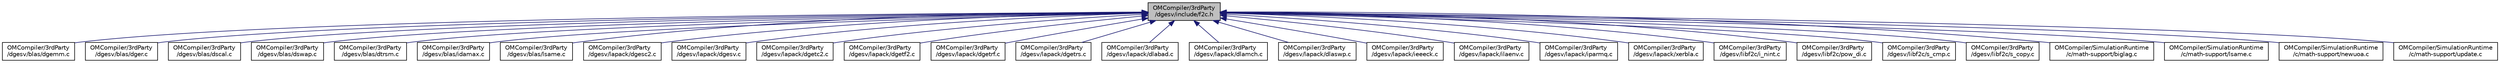 digraph "OMCompiler/3rdParty/dgesv/include/f2c.h"
{
  edge [fontname="Helvetica",fontsize="10",labelfontname="Helvetica",labelfontsize="10"];
  node [fontname="Helvetica",fontsize="10",shape=record];
  Node2 [label="OMCompiler/3rdParty\l/dgesv/include/f2c.h",height=0.2,width=0.4,color="black", fillcolor="grey75", style="filled", fontcolor="black"];
  Node2 -> Node3 [dir="back",color="midnightblue",fontsize="10",style="solid",fontname="Helvetica"];
  Node3 [label="OMCompiler/3rdParty\l/dgesv/blas/dgemm.c",height=0.2,width=0.4,color="black", fillcolor="white", style="filled",URL="$db/ded/dgemm_8c.html"];
  Node2 -> Node4 [dir="back",color="midnightblue",fontsize="10",style="solid",fontname="Helvetica"];
  Node4 [label="OMCompiler/3rdParty\l/dgesv/blas/dger.c",height=0.2,width=0.4,color="black", fillcolor="white", style="filled",URL="$d4/dd4/dger_8c.html"];
  Node2 -> Node5 [dir="back",color="midnightblue",fontsize="10",style="solid",fontname="Helvetica"];
  Node5 [label="OMCompiler/3rdParty\l/dgesv/blas/dscal.c",height=0.2,width=0.4,color="black", fillcolor="white", style="filled",URL="$da/d8d/dscal_8c.html"];
  Node2 -> Node6 [dir="back",color="midnightblue",fontsize="10",style="solid",fontname="Helvetica"];
  Node6 [label="OMCompiler/3rdParty\l/dgesv/blas/dswap.c",height=0.2,width=0.4,color="black", fillcolor="white", style="filled",URL="$d6/de5/dswap_8c.html"];
  Node2 -> Node7 [dir="back",color="midnightblue",fontsize="10",style="solid",fontname="Helvetica"];
  Node7 [label="OMCompiler/3rdParty\l/dgesv/blas/dtrsm.c",height=0.2,width=0.4,color="black", fillcolor="white", style="filled",URL="$db/d6e/dtrsm_8c.html"];
  Node2 -> Node8 [dir="back",color="midnightblue",fontsize="10",style="solid",fontname="Helvetica"];
  Node8 [label="OMCompiler/3rdParty\l/dgesv/blas/idamax.c",height=0.2,width=0.4,color="black", fillcolor="white", style="filled",URL="$dd/d91/idamax_8c.html"];
  Node2 -> Node9 [dir="back",color="midnightblue",fontsize="10",style="solid",fontname="Helvetica"];
  Node9 [label="OMCompiler/3rdParty\l/dgesv/blas/lsame.c",height=0.2,width=0.4,color="black", fillcolor="white", style="filled",URL="$dc/d69/3rd_party_2dgesv_2blas_2lsame_8c.html"];
  Node2 -> Node10 [dir="back",color="midnightblue",fontsize="10",style="solid",fontname="Helvetica"];
  Node10 [label="OMCompiler/3rdParty\l/dgesv/lapack/dgesc2.c",height=0.2,width=0.4,color="black", fillcolor="white", style="filled",URL="$d7/dfd/dgesc2_8c.html"];
  Node2 -> Node11 [dir="back",color="midnightblue",fontsize="10",style="solid",fontname="Helvetica"];
  Node11 [label="OMCompiler/3rdParty\l/dgesv/lapack/dgesv.c",height=0.2,width=0.4,color="black", fillcolor="white", style="filled",URL="$d4/d9e/dgesv_8c.html"];
  Node2 -> Node12 [dir="back",color="midnightblue",fontsize="10",style="solid",fontname="Helvetica"];
  Node12 [label="OMCompiler/3rdParty\l/dgesv/lapack/dgetc2.c",height=0.2,width=0.4,color="black", fillcolor="white", style="filled",URL="$da/dbe/dgetc2_8c.html"];
  Node2 -> Node13 [dir="back",color="midnightblue",fontsize="10",style="solid",fontname="Helvetica"];
  Node13 [label="OMCompiler/3rdParty\l/dgesv/lapack/dgetf2.c",height=0.2,width=0.4,color="black", fillcolor="white", style="filled",URL="$d5/db6/dgetf2_8c.html"];
  Node2 -> Node14 [dir="back",color="midnightblue",fontsize="10",style="solid",fontname="Helvetica"];
  Node14 [label="OMCompiler/3rdParty\l/dgesv/lapack/dgetrf.c",height=0.2,width=0.4,color="black", fillcolor="white", style="filled",URL="$d9/d7d/dgetrf_8c.html"];
  Node2 -> Node15 [dir="back",color="midnightblue",fontsize="10",style="solid",fontname="Helvetica"];
  Node15 [label="OMCompiler/3rdParty\l/dgesv/lapack/dgetrs.c",height=0.2,width=0.4,color="black", fillcolor="white", style="filled",URL="$db/d82/dgetrs_8c.html"];
  Node2 -> Node16 [dir="back",color="midnightblue",fontsize="10",style="solid",fontname="Helvetica"];
  Node16 [label="OMCompiler/3rdParty\l/dgesv/lapack/dlabad.c",height=0.2,width=0.4,color="black", fillcolor="white", style="filled",URL="$d2/df3/dlabad_8c.html"];
  Node2 -> Node17 [dir="back",color="midnightblue",fontsize="10",style="solid",fontname="Helvetica"];
  Node17 [label="OMCompiler/3rdParty\l/dgesv/lapack/dlamch.c",height=0.2,width=0.4,color="black", fillcolor="white", style="filled",URL="$de/dec/dlamch_8c.html"];
  Node2 -> Node18 [dir="back",color="midnightblue",fontsize="10",style="solid",fontname="Helvetica"];
  Node18 [label="OMCompiler/3rdParty\l/dgesv/lapack/dlaswp.c",height=0.2,width=0.4,color="black", fillcolor="white", style="filled",URL="$d9/dc6/dlaswp_8c.html"];
  Node2 -> Node19 [dir="back",color="midnightblue",fontsize="10",style="solid",fontname="Helvetica"];
  Node19 [label="OMCompiler/3rdParty\l/dgesv/lapack/ieeeck.c",height=0.2,width=0.4,color="black", fillcolor="white", style="filled",URL="$de/ddf/ieeeck_8c.html"];
  Node2 -> Node20 [dir="back",color="midnightblue",fontsize="10",style="solid",fontname="Helvetica"];
  Node20 [label="OMCompiler/3rdParty\l/dgesv/lapack/ilaenv.c",height=0.2,width=0.4,color="black", fillcolor="white", style="filled",URL="$df/dd7/ilaenv_8c.html"];
  Node2 -> Node21 [dir="back",color="midnightblue",fontsize="10",style="solid",fontname="Helvetica"];
  Node21 [label="OMCompiler/3rdParty\l/dgesv/lapack/iparmq.c",height=0.2,width=0.4,color="black", fillcolor="white", style="filled",URL="$de/de3/iparmq_8c.html"];
  Node2 -> Node22 [dir="back",color="midnightblue",fontsize="10",style="solid",fontname="Helvetica"];
  Node22 [label="OMCompiler/3rdParty\l/dgesv/lapack/xerbla.c",height=0.2,width=0.4,color="black", fillcolor="white", style="filled",URL="$db/d8c/dgesv_2lapack_2xerbla_8c.html"];
  Node2 -> Node23 [dir="back",color="midnightblue",fontsize="10",style="solid",fontname="Helvetica"];
  Node23 [label="OMCompiler/3rdParty\l/dgesv/libf2c/i_nint.c",height=0.2,width=0.4,color="black", fillcolor="white", style="filled",URL="$d3/dc4/i__nint_8c.html"];
  Node2 -> Node24 [dir="back",color="midnightblue",fontsize="10",style="solid",fontname="Helvetica"];
  Node24 [label="OMCompiler/3rdParty\l/dgesv/libf2c/pow_di.c",height=0.2,width=0.4,color="black", fillcolor="white", style="filled",URL="$d6/dbe/pow__di_8c.html"];
  Node2 -> Node25 [dir="back",color="midnightblue",fontsize="10",style="solid",fontname="Helvetica"];
  Node25 [label="OMCompiler/3rdParty\l/dgesv/libf2c/s_cmp.c",height=0.2,width=0.4,color="black", fillcolor="white", style="filled",URL="$db/d65/s__cmp_8c.html"];
  Node2 -> Node26 [dir="back",color="midnightblue",fontsize="10",style="solid",fontname="Helvetica"];
  Node26 [label="OMCompiler/3rdParty\l/dgesv/libf2c/s_copy.c",height=0.2,width=0.4,color="black", fillcolor="white", style="filled",URL="$d6/df4/s__copy_8c.html"];
  Node2 -> Node27 [dir="back",color="midnightblue",fontsize="10",style="solid",fontname="Helvetica"];
  Node27 [label="OMCompiler/SimulationRuntime\l/c/math-support/biglag.c",height=0.2,width=0.4,color="black", fillcolor="white", style="filled",URL="$d2/d39/biglag_8c.html"];
  Node2 -> Node28 [dir="back",color="midnightblue",fontsize="10",style="solid",fontname="Helvetica"];
  Node28 [label="OMCompiler/SimulationRuntime\l/c/math-support/lsame.c",height=0.2,width=0.4,color="black", fillcolor="white", style="filled",URL="$d8/d1f/_simulation_runtime_2c_2math-support_2lsame_8c.html"];
  Node2 -> Node29 [dir="back",color="midnightblue",fontsize="10",style="solid",fontname="Helvetica"];
  Node29 [label="OMCompiler/SimulationRuntime\l/c/math-support/newuoa.c",height=0.2,width=0.4,color="black", fillcolor="white", style="filled",URL="$d7/d07/newuoa_8c.html"];
  Node2 -> Node30 [dir="back",color="midnightblue",fontsize="10",style="solid",fontname="Helvetica"];
  Node30 [label="OMCompiler/SimulationRuntime\l/c/math-support/update.c",height=0.2,width=0.4,color="black", fillcolor="white", style="filled",URL="$d1/d69/update_8c.html"];
}
